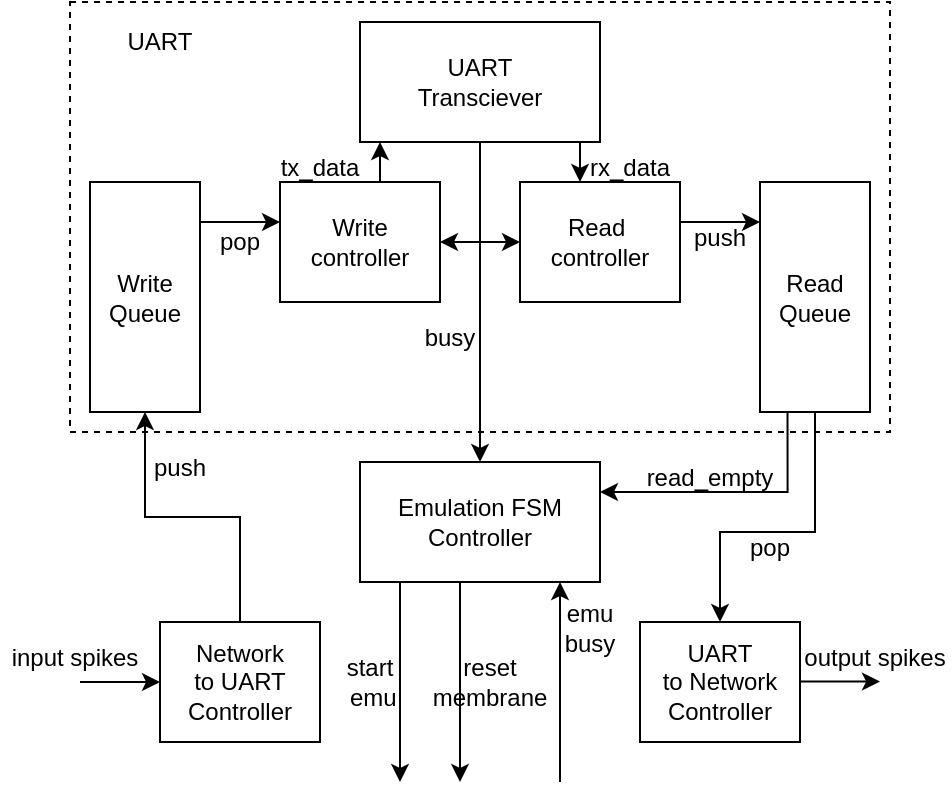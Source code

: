 <mxfile version="26.1.1">
  <diagram name="Page-1" id="N-66JhWDivGD9RfXSekK">
    <mxGraphModel dx="819" dy="453" grid="1" gridSize="5" guides="1" tooltips="1" connect="1" arrows="1" fold="1" page="1" pageScale="1" pageWidth="850" pageHeight="1100" math="0" shadow="0">
      <root>
        <mxCell id="0" />
        <mxCell id="1" parent="0" />
        <mxCell id="RRzIoH8kN4mmtfsmMlXw-22" style="edgeStyle=orthogonalEdgeStyle;rounded=0;orthogonalLoop=1;jettySize=auto;html=1;exitX=0.5;exitY=1;exitDx=0;exitDy=0;entryX=0.5;entryY=0;entryDx=0;entryDy=0;" edge="1" parent="1" source="RRzIoH8kN4mmtfsmMlXw-1" target="RRzIoH8kN4mmtfsmMlXw-19">
          <mxGeometry relative="1" as="geometry" />
        </mxCell>
        <mxCell id="RRzIoH8kN4mmtfsmMlXw-23" style="edgeStyle=orthogonalEdgeStyle;rounded=0;orthogonalLoop=1;jettySize=auto;html=1;exitX=0.5;exitY=1;exitDx=0;exitDy=0;entryX=1;entryY=0.5;entryDx=0;entryDy=0;" edge="1" parent="1" source="RRzIoH8kN4mmtfsmMlXw-1" target="RRzIoH8kN4mmtfsmMlXw-3">
          <mxGeometry relative="1" as="geometry" />
        </mxCell>
        <mxCell id="RRzIoH8kN4mmtfsmMlXw-24" style="edgeStyle=orthogonalEdgeStyle;rounded=0;orthogonalLoop=1;jettySize=auto;html=1;exitX=0.5;exitY=1;exitDx=0;exitDy=0;entryX=0;entryY=0.5;entryDx=0;entryDy=0;" edge="1" parent="1" source="RRzIoH8kN4mmtfsmMlXw-1" target="RRzIoH8kN4mmtfsmMlXw-2">
          <mxGeometry relative="1" as="geometry" />
        </mxCell>
        <mxCell id="RRzIoH8kN4mmtfsmMlXw-1" value="&lt;div&gt;UART&lt;/div&gt;&lt;div&gt;Transciever&lt;/div&gt;" style="rounded=0;whiteSpace=wrap;html=1;" vertex="1" parent="1">
          <mxGeometry x="340" y="260" width="120" height="60" as="geometry" />
        </mxCell>
        <mxCell id="RRzIoH8kN4mmtfsmMlXw-2" value="&lt;div&gt;Read&amp;nbsp;&lt;/div&gt;&lt;div&gt;controller&lt;/div&gt;" style="rounded=0;whiteSpace=wrap;html=1;" vertex="1" parent="1">
          <mxGeometry x="420" y="340" width="80" height="60" as="geometry" />
        </mxCell>
        <mxCell id="RRzIoH8kN4mmtfsmMlXw-3" value="&lt;div&gt;Write&lt;/div&gt;&lt;div&gt;controller&lt;/div&gt;" style="rounded=0;whiteSpace=wrap;html=1;" vertex="1" parent="1">
          <mxGeometry x="300" y="340" width="80" height="60" as="geometry" />
        </mxCell>
        <mxCell id="RRzIoH8kN4mmtfsmMlXw-20" style="edgeStyle=orthogonalEdgeStyle;rounded=0;orthogonalLoop=1;jettySize=auto;html=1;exitX=0.25;exitY=1;exitDx=0;exitDy=0;entryX=1;entryY=0.25;entryDx=0;entryDy=0;" edge="1" parent="1" source="RRzIoH8kN4mmtfsmMlXw-4" target="RRzIoH8kN4mmtfsmMlXw-19">
          <mxGeometry relative="1" as="geometry" />
        </mxCell>
        <mxCell id="RRzIoH8kN4mmtfsmMlXw-33" style="edgeStyle=orthogonalEdgeStyle;rounded=0;orthogonalLoop=1;jettySize=auto;html=1;exitX=0.5;exitY=1;exitDx=0;exitDy=0;entryX=0.5;entryY=0;entryDx=0;entryDy=0;" edge="1" parent="1" source="RRzIoH8kN4mmtfsmMlXw-4" target="RRzIoH8kN4mmtfsmMlXw-32">
          <mxGeometry relative="1" as="geometry">
            <Array as="points">
              <mxPoint x="568" y="515" />
              <mxPoint x="520" y="515" />
            </Array>
          </mxGeometry>
        </mxCell>
        <mxCell id="RRzIoH8kN4mmtfsmMlXw-4" value="&lt;div&gt;Read&lt;/div&gt;&lt;div&gt;Queue&lt;/div&gt;" style="rounded=0;whiteSpace=wrap;html=1;" vertex="1" parent="1">
          <mxGeometry x="540" y="340" width="55" height="115" as="geometry" />
        </mxCell>
        <mxCell id="RRzIoH8kN4mmtfsmMlXw-6" value="Write&lt;div&gt;Queue&lt;/div&gt;" style="rounded=0;whiteSpace=wrap;html=1;" vertex="1" parent="1">
          <mxGeometry x="205" y="340" width="55" height="115" as="geometry" />
        </mxCell>
        <mxCell id="RRzIoH8kN4mmtfsmMlXw-8" value="" style="endArrow=classic;html=1;rounded=0;" edge="1" parent="1">
          <mxGeometry width="50" height="50" relative="1" as="geometry">
            <mxPoint x="260" y="360" as="sourcePoint" />
            <mxPoint x="300" y="360" as="targetPoint" />
          </mxGeometry>
        </mxCell>
        <mxCell id="RRzIoH8kN4mmtfsmMlXw-9" value="pop" style="text;html=1;align=center;verticalAlign=middle;whiteSpace=wrap;rounded=0;" vertex="1" parent="1">
          <mxGeometry x="265" y="362.5" width="30" height="15" as="geometry" />
        </mxCell>
        <mxCell id="RRzIoH8kN4mmtfsmMlXw-10" value="" style="endArrow=classic;html=1;rounded=0;" edge="1" parent="1">
          <mxGeometry width="50" height="50" relative="1" as="geometry">
            <mxPoint x="500" y="360" as="sourcePoint" />
            <mxPoint x="540" y="360" as="targetPoint" />
          </mxGeometry>
        </mxCell>
        <mxCell id="RRzIoH8kN4mmtfsmMlXw-12" value="push" style="text;html=1;align=center;verticalAlign=middle;whiteSpace=wrap;rounded=0;" vertex="1" parent="1">
          <mxGeometry x="505" y="360" width="30" height="15" as="geometry" />
        </mxCell>
        <mxCell id="RRzIoH8kN4mmtfsmMlXw-14" value="UART" style="text;html=1;align=center;verticalAlign=middle;whiteSpace=wrap;rounded=0;" vertex="1" parent="1">
          <mxGeometry x="210" y="255" width="60" height="30" as="geometry" />
        </mxCell>
        <mxCell id="RRzIoH8kN4mmtfsmMlXw-15" value="" style="endArrow=classic;html=1;rounded=0;" edge="1" parent="1">
          <mxGeometry width="50" height="50" relative="1" as="geometry">
            <mxPoint x="350" y="340" as="sourcePoint" />
            <mxPoint x="350" y="320" as="targetPoint" />
          </mxGeometry>
        </mxCell>
        <mxCell id="RRzIoH8kN4mmtfsmMlXw-16" value="tx_data" style="text;html=1;align=center;verticalAlign=middle;whiteSpace=wrap;rounded=0;" vertex="1" parent="1">
          <mxGeometry x="305" y="325" width="30" height="15" as="geometry" />
        </mxCell>
        <mxCell id="RRzIoH8kN4mmtfsmMlXw-17" value="" style="endArrow=classic;html=1;rounded=0;" edge="1" parent="1">
          <mxGeometry width="50" height="50" relative="1" as="geometry">
            <mxPoint x="450" y="320" as="sourcePoint" />
            <mxPoint x="450" y="340" as="targetPoint" />
          </mxGeometry>
        </mxCell>
        <mxCell id="RRzIoH8kN4mmtfsmMlXw-18" value="rx_data" style="text;html=1;align=center;verticalAlign=middle;whiteSpace=wrap;rounded=0;" vertex="1" parent="1">
          <mxGeometry x="460" y="325" width="30" height="15" as="geometry" />
        </mxCell>
        <mxCell id="RRzIoH8kN4mmtfsmMlXw-19" value="Emulation FSM Controller" style="rounded=0;whiteSpace=wrap;html=1;" vertex="1" parent="1">
          <mxGeometry x="340" y="480" width="120" height="60" as="geometry" />
        </mxCell>
        <mxCell id="RRzIoH8kN4mmtfsmMlXw-21" value="read_empty" style="text;html=1;align=center;verticalAlign=middle;whiteSpace=wrap;rounded=0;" vertex="1" parent="1">
          <mxGeometry x="500" y="480" width="30" height="15" as="geometry" />
        </mxCell>
        <mxCell id="RRzIoH8kN4mmtfsmMlXw-25" value="busy" style="text;html=1;align=center;verticalAlign=middle;whiteSpace=wrap;rounded=0;" vertex="1" parent="1">
          <mxGeometry x="370" y="410" width="30" height="15" as="geometry" />
        </mxCell>
        <mxCell id="RRzIoH8kN4mmtfsmMlXw-27" style="edgeStyle=orthogonalEdgeStyle;rounded=0;orthogonalLoop=1;jettySize=auto;html=1;exitX=0.5;exitY=0;exitDx=0;exitDy=0;entryX=0.5;entryY=1;entryDx=0;entryDy=0;" edge="1" parent="1" source="RRzIoH8kN4mmtfsmMlXw-26" target="RRzIoH8kN4mmtfsmMlXw-6">
          <mxGeometry relative="1" as="geometry" />
        </mxCell>
        <mxCell id="RRzIoH8kN4mmtfsmMlXw-26" value="&lt;div&gt;Network&lt;/div&gt;&lt;div&gt;to UART&lt;/div&gt;&lt;div&gt;Controller&lt;/div&gt;" style="rounded=0;whiteSpace=wrap;html=1;" vertex="1" parent="1">
          <mxGeometry x="240" y="560" width="80" height="60" as="geometry" />
        </mxCell>
        <mxCell id="RRzIoH8kN4mmtfsmMlXw-28" value="push" style="text;html=1;align=center;verticalAlign=middle;whiteSpace=wrap;rounded=0;" vertex="1" parent="1">
          <mxGeometry x="235" y="475" width="30" height="15" as="geometry" />
        </mxCell>
        <mxCell id="RRzIoH8kN4mmtfsmMlXw-29" value="" style="endArrow=classic;html=1;rounded=0;" edge="1" parent="1">
          <mxGeometry width="50" height="50" relative="1" as="geometry">
            <mxPoint x="200" y="590" as="sourcePoint" />
            <mxPoint x="240" y="590" as="targetPoint" />
          </mxGeometry>
        </mxCell>
        <mxCell id="RRzIoH8kN4mmtfsmMlXw-30" value="input spikes" style="text;html=1;align=center;verticalAlign=middle;whiteSpace=wrap;rounded=0;" vertex="1" parent="1">
          <mxGeometry x="160" y="570" width="75" height="15" as="geometry" />
        </mxCell>
        <mxCell id="RRzIoH8kN4mmtfsmMlXw-32" value="&lt;div&gt;UART&lt;/div&gt;&lt;div&gt;to Network&lt;/div&gt;&lt;div&gt;Controller&lt;/div&gt;" style="rounded=0;whiteSpace=wrap;html=1;" vertex="1" parent="1">
          <mxGeometry x="480" y="560" width="80" height="60" as="geometry" />
        </mxCell>
        <mxCell id="RRzIoH8kN4mmtfsmMlXw-34" value="pop" style="text;html=1;align=center;verticalAlign=middle;whiteSpace=wrap;rounded=0;" vertex="1" parent="1">
          <mxGeometry x="530" y="515" width="30" height="15" as="geometry" />
        </mxCell>
        <mxCell id="RRzIoH8kN4mmtfsmMlXw-37" value="" style="endArrow=classic;html=1;rounded=0;" edge="1" parent="1">
          <mxGeometry width="50" height="50" relative="1" as="geometry">
            <mxPoint x="560" y="589.8" as="sourcePoint" />
            <mxPoint x="600" y="589.8" as="targetPoint" />
          </mxGeometry>
        </mxCell>
        <mxCell id="RRzIoH8kN4mmtfsmMlXw-38" value="output spikes" style="text;html=1;align=center;verticalAlign=middle;whiteSpace=wrap;rounded=0;" vertex="1" parent="1">
          <mxGeometry x="560" y="570" width="75" height="15" as="geometry" />
        </mxCell>
        <mxCell id="RRzIoH8kN4mmtfsmMlXw-39" value="" style="endArrow=classic;html=1;rounded=0;exitX=0.25;exitY=1;exitDx=0;exitDy=0;" edge="1" parent="1">
          <mxGeometry width="50" height="50" relative="1" as="geometry">
            <mxPoint x="360" y="540" as="sourcePoint" />
            <mxPoint x="360" y="640" as="targetPoint" />
          </mxGeometry>
        </mxCell>
        <mxCell id="RRzIoH8kN4mmtfsmMlXw-40" value="&lt;div&gt;start&lt;/div&gt;&lt;div&gt;&amp;nbsp;emu&lt;/div&gt;" style="text;html=1;align=center;verticalAlign=middle;whiteSpace=wrap;rounded=0;" vertex="1" parent="1">
          <mxGeometry x="330" y="582.5" width="30" height="15" as="geometry" />
        </mxCell>
        <mxCell id="RRzIoH8kN4mmtfsmMlXw-43" value="" style="endArrow=classic;html=1;rounded=0;exitX=0.25;exitY=1;exitDx=0;exitDy=0;" edge="1" parent="1">
          <mxGeometry width="50" height="50" relative="1" as="geometry">
            <mxPoint x="390" y="540" as="sourcePoint" />
            <mxPoint x="390" y="640" as="targetPoint" />
          </mxGeometry>
        </mxCell>
        <mxCell id="RRzIoH8kN4mmtfsmMlXw-44" value="&lt;div&gt;reset&lt;/div&gt;&lt;div&gt;membrane&lt;/div&gt;" style="text;html=1;align=center;verticalAlign=middle;whiteSpace=wrap;rounded=0;" vertex="1" parent="1">
          <mxGeometry x="390" y="582.5" width="30" height="15" as="geometry" />
        </mxCell>
        <mxCell id="RRzIoH8kN4mmtfsmMlXw-46" value="" style="endArrow=classic;html=1;rounded=0;exitX=0.25;exitY=1;exitDx=0;exitDy=0;" edge="1" parent="1">
          <mxGeometry width="50" height="50" relative="1" as="geometry">
            <mxPoint x="440" y="640" as="sourcePoint" />
            <mxPoint x="440" y="540" as="targetPoint" />
          </mxGeometry>
        </mxCell>
        <mxCell id="RRzIoH8kN4mmtfsmMlXw-47" value="&lt;div&gt;emu&lt;/div&gt;&lt;div&gt;busy&lt;/div&gt;" style="text;html=1;align=center;verticalAlign=middle;whiteSpace=wrap;rounded=0;" vertex="1" parent="1">
          <mxGeometry x="440" y="555" width="30" height="15" as="geometry" />
        </mxCell>
        <mxCell id="RRzIoH8kN4mmtfsmMlXw-48" value="" style="rounded=0;whiteSpace=wrap;html=1;fillColor=none;dashed=1;" vertex="1" parent="1">
          <mxGeometry x="195" y="250" width="410" height="215" as="geometry" />
        </mxCell>
      </root>
    </mxGraphModel>
  </diagram>
</mxfile>
